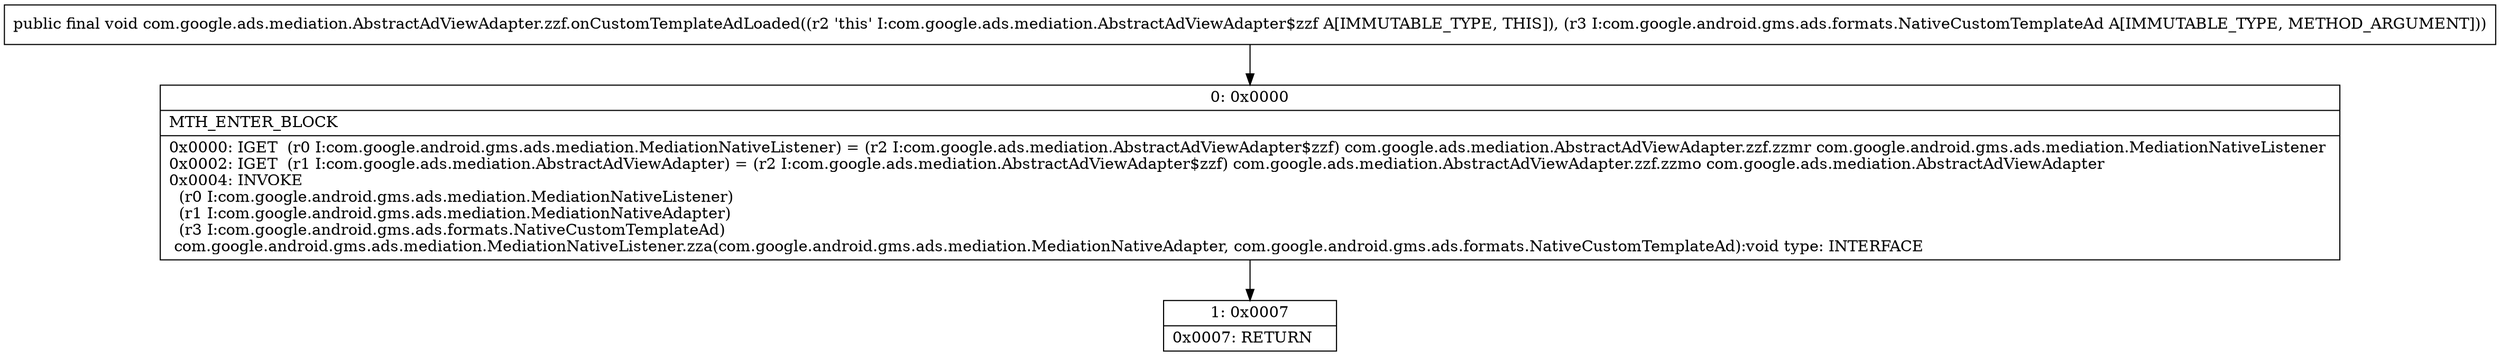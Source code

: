 digraph "CFG forcom.google.ads.mediation.AbstractAdViewAdapter.zzf.onCustomTemplateAdLoaded(Lcom\/google\/android\/gms\/ads\/formats\/NativeCustomTemplateAd;)V" {
Node_0 [shape=record,label="{0\:\ 0x0000|MTH_ENTER_BLOCK\l|0x0000: IGET  (r0 I:com.google.android.gms.ads.mediation.MediationNativeListener) = (r2 I:com.google.ads.mediation.AbstractAdViewAdapter$zzf) com.google.ads.mediation.AbstractAdViewAdapter.zzf.zzmr com.google.android.gms.ads.mediation.MediationNativeListener \l0x0002: IGET  (r1 I:com.google.ads.mediation.AbstractAdViewAdapter) = (r2 I:com.google.ads.mediation.AbstractAdViewAdapter$zzf) com.google.ads.mediation.AbstractAdViewAdapter.zzf.zzmo com.google.ads.mediation.AbstractAdViewAdapter \l0x0004: INVOKE  \l  (r0 I:com.google.android.gms.ads.mediation.MediationNativeListener)\l  (r1 I:com.google.android.gms.ads.mediation.MediationNativeAdapter)\l  (r3 I:com.google.android.gms.ads.formats.NativeCustomTemplateAd)\l com.google.android.gms.ads.mediation.MediationNativeListener.zza(com.google.android.gms.ads.mediation.MediationNativeAdapter, com.google.android.gms.ads.formats.NativeCustomTemplateAd):void type: INTERFACE \l}"];
Node_1 [shape=record,label="{1\:\ 0x0007|0x0007: RETURN   \l}"];
MethodNode[shape=record,label="{public final void com.google.ads.mediation.AbstractAdViewAdapter.zzf.onCustomTemplateAdLoaded((r2 'this' I:com.google.ads.mediation.AbstractAdViewAdapter$zzf A[IMMUTABLE_TYPE, THIS]), (r3 I:com.google.android.gms.ads.formats.NativeCustomTemplateAd A[IMMUTABLE_TYPE, METHOD_ARGUMENT])) }"];
MethodNode -> Node_0;
Node_0 -> Node_1;
}


